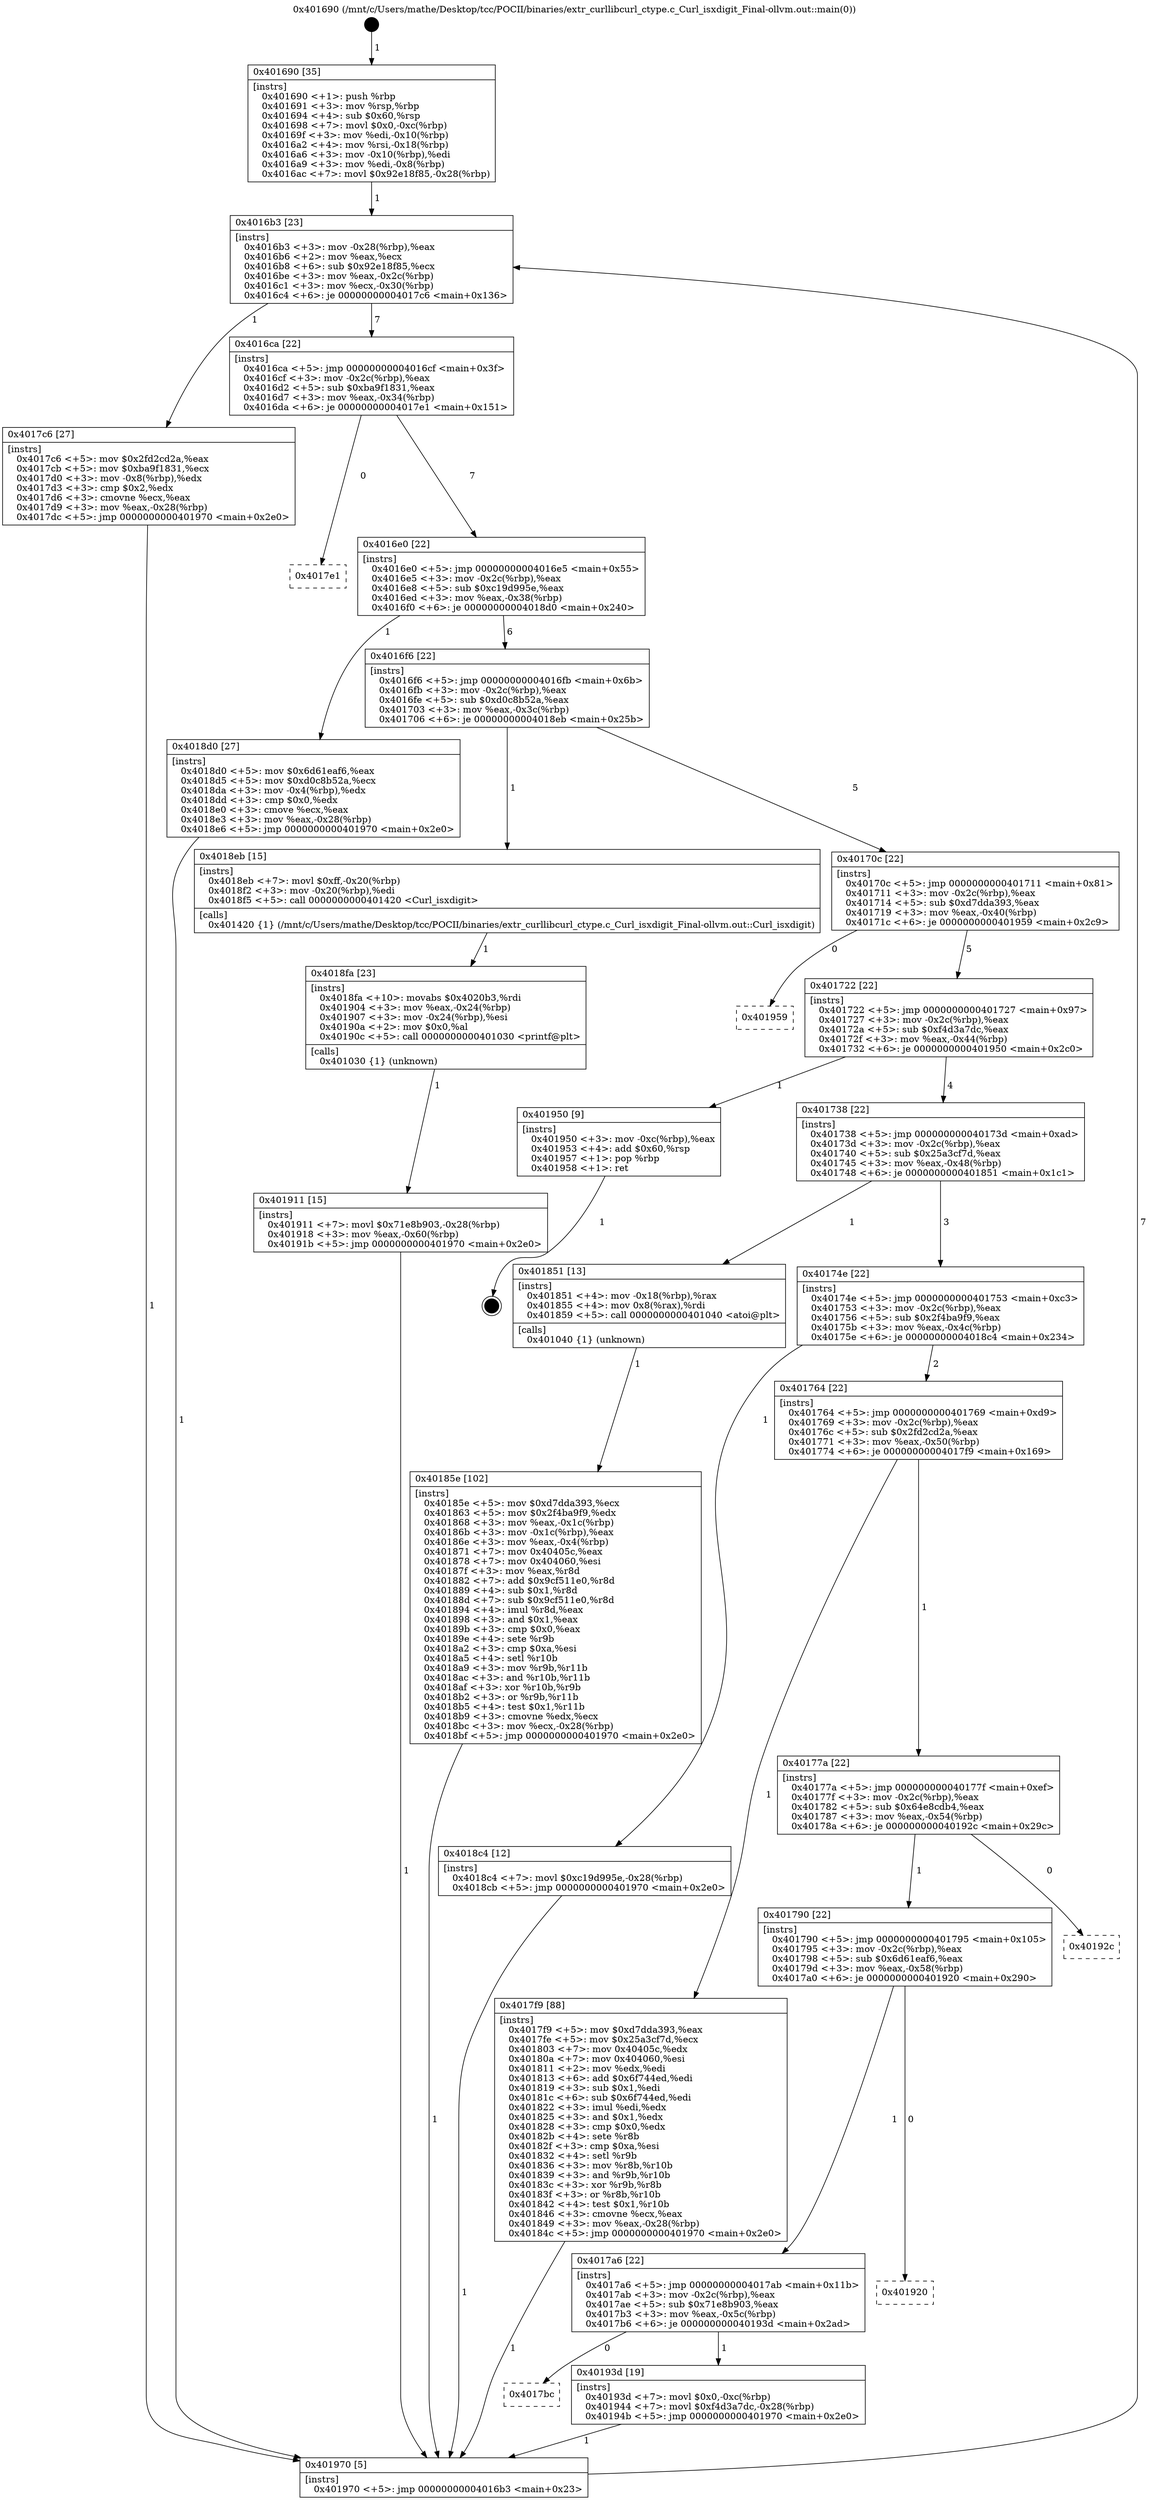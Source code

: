 digraph "0x401690" {
  label = "0x401690 (/mnt/c/Users/mathe/Desktop/tcc/POCII/binaries/extr_curllibcurl_ctype.c_Curl_isxdigit_Final-ollvm.out::main(0))"
  labelloc = "t"
  node[shape=record]

  Entry [label="",width=0.3,height=0.3,shape=circle,fillcolor=black,style=filled]
  "0x4016b3" [label="{
     0x4016b3 [23]\l
     | [instrs]\l
     &nbsp;&nbsp;0x4016b3 \<+3\>: mov -0x28(%rbp),%eax\l
     &nbsp;&nbsp;0x4016b6 \<+2\>: mov %eax,%ecx\l
     &nbsp;&nbsp;0x4016b8 \<+6\>: sub $0x92e18f85,%ecx\l
     &nbsp;&nbsp;0x4016be \<+3\>: mov %eax,-0x2c(%rbp)\l
     &nbsp;&nbsp;0x4016c1 \<+3\>: mov %ecx,-0x30(%rbp)\l
     &nbsp;&nbsp;0x4016c4 \<+6\>: je 00000000004017c6 \<main+0x136\>\l
  }"]
  "0x4017c6" [label="{
     0x4017c6 [27]\l
     | [instrs]\l
     &nbsp;&nbsp;0x4017c6 \<+5\>: mov $0x2fd2cd2a,%eax\l
     &nbsp;&nbsp;0x4017cb \<+5\>: mov $0xba9f1831,%ecx\l
     &nbsp;&nbsp;0x4017d0 \<+3\>: mov -0x8(%rbp),%edx\l
     &nbsp;&nbsp;0x4017d3 \<+3\>: cmp $0x2,%edx\l
     &nbsp;&nbsp;0x4017d6 \<+3\>: cmovne %ecx,%eax\l
     &nbsp;&nbsp;0x4017d9 \<+3\>: mov %eax,-0x28(%rbp)\l
     &nbsp;&nbsp;0x4017dc \<+5\>: jmp 0000000000401970 \<main+0x2e0\>\l
  }"]
  "0x4016ca" [label="{
     0x4016ca [22]\l
     | [instrs]\l
     &nbsp;&nbsp;0x4016ca \<+5\>: jmp 00000000004016cf \<main+0x3f\>\l
     &nbsp;&nbsp;0x4016cf \<+3\>: mov -0x2c(%rbp),%eax\l
     &nbsp;&nbsp;0x4016d2 \<+5\>: sub $0xba9f1831,%eax\l
     &nbsp;&nbsp;0x4016d7 \<+3\>: mov %eax,-0x34(%rbp)\l
     &nbsp;&nbsp;0x4016da \<+6\>: je 00000000004017e1 \<main+0x151\>\l
  }"]
  "0x401970" [label="{
     0x401970 [5]\l
     | [instrs]\l
     &nbsp;&nbsp;0x401970 \<+5\>: jmp 00000000004016b3 \<main+0x23\>\l
  }"]
  "0x401690" [label="{
     0x401690 [35]\l
     | [instrs]\l
     &nbsp;&nbsp;0x401690 \<+1\>: push %rbp\l
     &nbsp;&nbsp;0x401691 \<+3\>: mov %rsp,%rbp\l
     &nbsp;&nbsp;0x401694 \<+4\>: sub $0x60,%rsp\l
     &nbsp;&nbsp;0x401698 \<+7\>: movl $0x0,-0xc(%rbp)\l
     &nbsp;&nbsp;0x40169f \<+3\>: mov %edi,-0x10(%rbp)\l
     &nbsp;&nbsp;0x4016a2 \<+4\>: mov %rsi,-0x18(%rbp)\l
     &nbsp;&nbsp;0x4016a6 \<+3\>: mov -0x10(%rbp),%edi\l
     &nbsp;&nbsp;0x4016a9 \<+3\>: mov %edi,-0x8(%rbp)\l
     &nbsp;&nbsp;0x4016ac \<+7\>: movl $0x92e18f85,-0x28(%rbp)\l
  }"]
  Exit [label="",width=0.3,height=0.3,shape=circle,fillcolor=black,style=filled,peripheries=2]
  "0x4017e1" [label="{
     0x4017e1\l
  }", style=dashed]
  "0x4016e0" [label="{
     0x4016e0 [22]\l
     | [instrs]\l
     &nbsp;&nbsp;0x4016e0 \<+5\>: jmp 00000000004016e5 \<main+0x55\>\l
     &nbsp;&nbsp;0x4016e5 \<+3\>: mov -0x2c(%rbp),%eax\l
     &nbsp;&nbsp;0x4016e8 \<+5\>: sub $0xc19d995e,%eax\l
     &nbsp;&nbsp;0x4016ed \<+3\>: mov %eax,-0x38(%rbp)\l
     &nbsp;&nbsp;0x4016f0 \<+6\>: je 00000000004018d0 \<main+0x240\>\l
  }"]
  "0x4017bc" [label="{
     0x4017bc\l
  }", style=dashed]
  "0x4018d0" [label="{
     0x4018d0 [27]\l
     | [instrs]\l
     &nbsp;&nbsp;0x4018d0 \<+5\>: mov $0x6d61eaf6,%eax\l
     &nbsp;&nbsp;0x4018d5 \<+5\>: mov $0xd0c8b52a,%ecx\l
     &nbsp;&nbsp;0x4018da \<+3\>: mov -0x4(%rbp),%edx\l
     &nbsp;&nbsp;0x4018dd \<+3\>: cmp $0x0,%edx\l
     &nbsp;&nbsp;0x4018e0 \<+3\>: cmove %ecx,%eax\l
     &nbsp;&nbsp;0x4018e3 \<+3\>: mov %eax,-0x28(%rbp)\l
     &nbsp;&nbsp;0x4018e6 \<+5\>: jmp 0000000000401970 \<main+0x2e0\>\l
  }"]
  "0x4016f6" [label="{
     0x4016f6 [22]\l
     | [instrs]\l
     &nbsp;&nbsp;0x4016f6 \<+5\>: jmp 00000000004016fb \<main+0x6b\>\l
     &nbsp;&nbsp;0x4016fb \<+3\>: mov -0x2c(%rbp),%eax\l
     &nbsp;&nbsp;0x4016fe \<+5\>: sub $0xd0c8b52a,%eax\l
     &nbsp;&nbsp;0x401703 \<+3\>: mov %eax,-0x3c(%rbp)\l
     &nbsp;&nbsp;0x401706 \<+6\>: je 00000000004018eb \<main+0x25b\>\l
  }"]
  "0x40193d" [label="{
     0x40193d [19]\l
     | [instrs]\l
     &nbsp;&nbsp;0x40193d \<+7\>: movl $0x0,-0xc(%rbp)\l
     &nbsp;&nbsp;0x401944 \<+7\>: movl $0xf4d3a7dc,-0x28(%rbp)\l
     &nbsp;&nbsp;0x40194b \<+5\>: jmp 0000000000401970 \<main+0x2e0\>\l
  }"]
  "0x4018eb" [label="{
     0x4018eb [15]\l
     | [instrs]\l
     &nbsp;&nbsp;0x4018eb \<+7\>: movl $0xff,-0x20(%rbp)\l
     &nbsp;&nbsp;0x4018f2 \<+3\>: mov -0x20(%rbp),%edi\l
     &nbsp;&nbsp;0x4018f5 \<+5\>: call 0000000000401420 \<Curl_isxdigit\>\l
     | [calls]\l
     &nbsp;&nbsp;0x401420 \{1\} (/mnt/c/Users/mathe/Desktop/tcc/POCII/binaries/extr_curllibcurl_ctype.c_Curl_isxdigit_Final-ollvm.out::Curl_isxdigit)\l
  }"]
  "0x40170c" [label="{
     0x40170c [22]\l
     | [instrs]\l
     &nbsp;&nbsp;0x40170c \<+5\>: jmp 0000000000401711 \<main+0x81\>\l
     &nbsp;&nbsp;0x401711 \<+3\>: mov -0x2c(%rbp),%eax\l
     &nbsp;&nbsp;0x401714 \<+5\>: sub $0xd7dda393,%eax\l
     &nbsp;&nbsp;0x401719 \<+3\>: mov %eax,-0x40(%rbp)\l
     &nbsp;&nbsp;0x40171c \<+6\>: je 0000000000401959 \<main+0x2c9\>\l
  }"]
  "0x4017a6" [label="{
     0x4017a6 [22]\l
     | [instrs]\l
     &nbsp;&nbsp;0x4017a6 \<+5\>: jmp 00000000004017ab \<main+0x11b\>\l
     &nbsp;&nbsp;0x4017ab \<+3\>: mov -0x2c(%rbp),%eax\l
     &nbsp;&nbsp;0x4017ae \<+5\>: sub $0x71e8b903,%eax\l
     &nbsp;&nbsp;0x4017b3 \<+3\>: mov %eax,-0x5c(%rbp)\l
     &nbsp;&nbsp;0x4017b6 \<+6\>: je 000000000040193d \<main+0x2ad\>\l
  }"]
  "0x401959" [label="{
     0x401959\l
  }", style=dashed]
  "0x401722" [label="{
     0x401722 [22]\l
     | [instrs]\l
     &nbsp;&nbsp;0x401722 \<+5\>: jmp 0000000000401727 \<main+0x97\>\l
     &nbsp;&nbsp;0x401727 \<+3\>: mov -0x2c(%rbp),%eax\l
     &nbsp;&nbsp;0x40172a \<+5\>: sub $0xf4d3a7dc,%eax\l
     &nbsp;&nbsp;0x40172f \<+3\>: mov %eax,-0x44(%rbp)\l
     &nbsp;&nbsp;0x401732 \<+6\>: je 0000000000401950 \<main+0x2c0\>\l
  }"]
  "0x401920" [label="{
     0x401920\l
  }", style=dashed]
  "0x401950" [label="{
     0x401950 [9]\l
     | [instrs]\l
     &nbsp;&nbsp;0x401950 \<+3\>: mov -0xc(%rbp),%eax\l
     &nbsp;&nbsp;0x401953 \<+4\>: add $0x60,%rsp\l
     &nbsp;&nbsp;0x401957 \<+1\>: pop %rbp\l
     &nbsp;&nbsp;0x401958 \<+1\>: ret\l
  }"]
  "0x401738" [label="{
     0x401738 [22]\l
     | [instrs]\l
     &nbsp;&nbsp;0x401738 \<+5\>: jmp 000000000040173d \<main+0xad\>\l
     &nbsp;&nbsp;0x40173d \<+3\>: mov -0x2c(%rbp),%eax\l
     &nbsp;&nbsp;0x401740 \<+5\>: sub $0x25a3cf7d,%eax\l
     &nbsp;&nbsp;0x401745 \<+3\>: mov %eax,-0x48(%rbp)\l
     &nbsp;&nbsp;0x401748 \<+6\>: je 0000000000401851 \<main+0x1c1\>\l
  }"]
  "0x401790" [label="{
     0x401790 [22]\l
     | [instrs]\l
     &nbsp;&nbsp;0x401790 \<+5\>: jmp 0000000000401795 \<main+0x105\>\l
     &nbsp;&nbsp;0x401795 \<+3\>: mov -0x2c(%rbp),%eax\l
     &nbsp;&nbsp;0x401798 \<+5\>: sub $0x6d61eaf6,%eax\l
     &nbsp;&nbsp;0x40179d \<+3\>: mov %eax,-0x58(%rbp)\l
     &nbsp;&nbsp;0x4017a0 \<+6\>: je 0000000000401920 \<main+0x290\>\l
  }"]
  "0x401851" [label="{
     0x401851 [13]\l
     | [instrs]\l
     &nbsp;&nbsp;0x401851 \<+4\>: mov -0x18(%rbp),%rax\l
     &nbsp;&nbsp;0x401855 \<+4\>: mov 0x8(%rax),%rdi\l
     &nbsp;&nbsp;0x401859 \<+5\>: call 0000000000401040 \<atoi@plt\>\l
     | [calls]\l
     &nbsp;&nbsp;0x401040 \{1\} (unknown)\l
  }"]
  "0x40174e" [label="{
     0x40174e [22]\l
     | [instrs]\l
     &nbsp;&nbsp;0x40174e \<+5\>: jmp 0000000000401753 \<main+0xc3\>\l
     &nbsp;&nbsp;0x401753 \<+3\>: mov -0x2c(%rbp),%eax\l
     &nbsp;&nbsp;0x401756 \<+5\>: sub $0x2f4ba9f9,%eax\l
     &nbsp;&nbsp;0x40175b \<+3\>: mov %eax,-0x4c(%rbp)\l
     &nbsp;&nbsp;0x40175e \<+6\>: je 00000000004018c4 \<main+0x234\>\l
  }"]
  "0x40192c" [label="{
     0x40192c\l
  }", style=dashed]
  "0x4018c4" [label="{
     0x4018c4 [12]\l
     | [instrs]\l
     &nbsp;&nbsp;0x4018c4 \<+7\>: movl $0xc19d995e,-0x28(%rbp)\l
     &nbsp;&nbsp;0x4018cb \<+5\>: jmp 0000000000401970 \<main+0x2e0\>\l
  }"]
  "0x401764" [label="{
     0x401764 [22]\l
     | [instrs]\l
     &nbsp;&nbsp;0x401764 \<+5\>: jmp 0000000000401769 \<main+0xd9\>\l
     &nbsp;&nbsp;0x401769 \<+3\>: mov -0x2c(%rbp),%eax\l
     &nbsp;&nbsp;0x40176c \<+5\>: sub $0x2fd2cd2a,%eax\l
     &nbsp;&nbsp;0x401771 \<+3\>: mov %eax,-0x50(%rbp)\l
     &nbsp;&nbsp;0x401774 \<+6\>: je 00000000004017f9 \<main+0x169\>\l
  }"]
  "0x401911" [label="{
     0x401911 [15]\l
     | [instrs]\l
     &nbsp;&nbsp;0x401911 \<+7\>: movl $0x71e8b903,-0x28(%rbp)\l
     &nbsp;&nbsp;0x401918 \<+3\>: mov %eax,-0x60(%rbp)\l
     &nbsp;&nbsp;0x40191b \<+5\>: jmp 0000000000401970 \<main+0x2e0\>\l
  }"]
  "0x4017f9" [label="{
     0x4017f9 [88]\l
     | [instrs]\l
     &nbsp;&nbsp;0x4017f9 \<+5\>: mov $0xd7dda393,%eax\l
     &nbsp;&nbsp;0x4017fe \<+5\>: mov $0x25a3cf7d,%ecx\l
     &nbsp;&nbsp;0x401803 \<+7\>: mov 0x40405c,%edx\l
     &nbsp;&nbsp;0x40180a \<+7\>: mov 0x404060,%esi\l
     &nbsp;&nbsp;0x401811 \<+2\>: mov %edx,%edi\l
     &nbsp;&nbsp;0x401813 \<+6\>: add $0x6f744ed,%edi\l
     &nbsp;&nbsp;0x401819 \<+3\>: sub $0x1,%edi\l
     &nbsp;&nbsp;0x40181c \<+6\>: sub $0x6f744ed,%edi\l
     &nbsp;&nbsp;0x401822 \<+3\>: imul %edi,%edx\l
     &nbsp;&nbsp;0x401825 \<+3\>: and $0x1,%edx\l
     &nbsp;&nbsp;0x401828 \<+3\>: cmp $0x0,%edx\l
     &nbsp;&nbsp;0x40182b \<+4\>: sete %r8b\l
     &nbsp;&nbsp;0x40182f \<+3\>: cmp $0xa,%esi\l
     &nbsp;&nbsp;0x401832 \<+4\>: setl %r9b\l
     &nbsp;&nbsp;0x401836 \<+3\>: mov %r8b,%r10b\l
     &nbsp;&nbsp;0x401839 \<+3\>: and %r9b,%r10b\l
     &nbsp;&nbsp;0x40183c \<+3\>: xor %r9b,%r8b\l
     &nbsp;&nbsp;0x40183f \<+3\>: or %r8b,%r10b\l
     &nbsp;&nbsp;0x401842 \<+4\>: test $0x1,%r10b\l
     &nbsp;&nbsp;0x401846 \<+3\>: cmovne %ecx,%eax\l
     &nbsp;&nbsp;0x401849 \<+3\>: mov %eax,-0x28(%rbp)\l
     &nbsp;&nbsp;0x40184c \<+5\>: jmp 0000000000401970 \<main+0x2e0\>\l
  }"]
  "0x40177a" [label="{
     0x40177a [22]\l
     | [instrs]\l
     &nbsp;&nbsp;0x40177a \<+5\>: jmp 000000000040177f \<main+0xef\>\l
     &nbsp;&nbsp;0x40177f \<+3\>: mov -0x2c(%rbp),%eax\l
     &nbsp;&nbsp;0x401782 \<+5\>: sub $0x64e8cdb4,%eax\l
     &nbsp;&nbsp;0x401787 \<+3\>: mov %eax,-0x54(%rbp)\l
     &nbsp;&nbsp;0x40178a \<+6\>: je 000000000040192c \<main+0x29c\>\l
  }"]
  "0x40185e" [label="{
     0x40185e [102]\l
     | [instrs]\l
     &nbsp;&nbsp;0x40185e \<+5\>: mov $0xd7dda393,%ecx\l
     &nbsp;&nbsp;0x401863 \<+5\>: mov $0x2f4ba9f9,%edx\l
     &nbsp;&nbsp;0x401868 \<+3\>: mov %eax,-0x1c(%rbp)\l
     &nbsp;&nbsp;0x40186b \<+3\>: mov -0x1c(%rbp),%eax\l
     &nbsp;&nbsp;0x40186e \<+3\>: mov %eax,-0x4(%rbp)\l
     &nbsp;&nbsp;0x401871 \<+7\>: mov 0x40405c,%eax\l
     &nbsp;&nbsp;0x401878 \<+7\>: mov 0x404060,%esi\l
     &nbsp;&nbsp;0x40187f \<+3\>: mov %eax,%r8d\l
     &nbsp;&nbsp;0x401882 \<+7\>: add $0x9cf511e0,%r8d\l
     &nbsp;&nbsp;0x401889 \<+4\>: sub $0x1,%r8d\l
     &nbsp;&nbsp;0x40188d \<+7\>: sub $0x9cf511e0,%r8d\l
     &nbsp;&nbsp;0x401894 \<+4\>: imul %r8d,%eax\l
     &nbsp;&nbsp;0x401898 \<+3\>: and $0x1,%eax\l
     &nbsp;&nbsp;0x40189b \<+3\>: cmp $0x0,%eax\l
     &nbsp;&nbsp;0x40189e \<+4\>: sete %r9b\l
     &nbsp;&nbsp;0x4018a2 \<+3\>: cmp $0xa,%esi\l
     &nbsp;&nbsp;0x4018a5 \<+4\>: setl %r10b\l
     &nbsp;&nbsp;0x4018a9 \<+3\>: mov %r9b,%r11b\l
     &nbsp;&nbsp;0x4018ac \<+3\>: and %r10b,%r11b\l
     &nbsp;&nbsp;0x4018af \<+3\>: xor %r10b,%r9b\l
     &nbsp;&nbsp;0x4018b2 \<+3\>: or %r9b,%r11b\l
     &nbsp;&nbsp;0x4018b5 \<+4\>: test $0x1,%r11b\l
     &nbsp;&nbsp;0x4018b9 \<+3\>: cmovne %edx,%ecx\l
     &nbsp;&nbsp;0x4018bc \<+3\>: mov %ecx,-0x28(%rbp)\l
     &nbsp;&nbsp;0x4018bf \<+5\>: jmp 0000000000401970 \<main+0x2e0\>\l
  }"]
  "0x4018fa" [label="{
     0x4018fa [23]\l
     | [instrs]\l
     &nbsp;&nbsp;0x4018fa \<+10\>: movabs $0x4020b3,%rdi\l
     &nbsp;&nbsp;0x401904 \<+3\>: mov %eax,-0x24(%rbp)\l
     &nbsp;&nbsp;0x401907 \<+3\>: mov -0x24(%rbp),%esi\l
     &nbsp;&nbsp;0x40190a \<+2\>: mov $0x0,%al\l
     &nbsp;&nbsp;0x40190c \<+5\>: call 0000000000401030 \<printf@plt\>\l
     | [calls]\l
     &nbsp;&nbsp;0x401030 \{1\} (unknown)\l
  }"]
  Entry -> "0x401690" [label=" 1"]
  "0x4016b3" -> "0x4017c6" [label=" 1"]
  "0x4016b3" -> "0x4016ca" [label=" 7"]
  "0x4017c6" -> "0x401970" [label=" 1"]
  "0x401690" -> "0x4016b3" [label=" 1"]
  "0x401970" -> "0x4016b3" [label=" 7"]
  "0x401950" -> Exit [label=" 1"]
  "0x4016ca" -> "0x4017e1" [label=" 0"]
  "0x4016ca" -> "0x4016e0" [label=" 7"]
  "0x40193d" -> "0x401970" [label=" 1"]
  "0x4016e0" -> "0x4018d0" [label=" 1"]
  "0x4016e0" -> "0x4016f6" [label=" 6"]
  "0x4017a6" -> "0x4017bc" [label=" 0"]
  "0x4016f6" -> "0x4018eb" [label=" 1"]
  "0x4016f6" -> "0x40170c" [label=" 5"]
  "0x4017a6" -> "0x40193d" [label=" 1"]
  "0x40170c" -> "0x401959" [label=" 0"]
  "0x40170c" -> "0x401722" [label=" 5"]
  "0x401790" -> "0x4017a6" [label=" 1"]
  "0x401722" -> "0x401950" [label=" 1"]
  "0x401722" -> "0x401738" [label=" 4"]
  "0x401790" -> "0x401920" [label=" 0"]
  "0x401738" -> "0x401851" [label=" 1"]
  "0x401738" -> "0x40174e" [label=" 3"]
  "0x40177a" -> "0x401790" [label=" 1"]
  "0x40174e" -> "0x4018c4" [label=" 1"]
  "0x40174e" -> "0x401764" [label=" 2"]
  "0x40177a" -> "0x40192c" [label=" 0"]
  "0x401764" -> "0x4017f9" [label=" 1"]
  "0x401764" -> "0x40177a" [label=" 1"]
  "0x4017f9" -> "0x401970" [label=" 1"]
  "0x401851" -> "0x40185e" [label=" 1"]
  "0x40185e" -> "0x401970" [label=" 1"]
  "0x4018c4" -> "0x401970" [label=" 1"]
  "0x4018d0" -> "0x401970" [label=" 1"]
  "0x4018eb" -> "0x4018fa" [label=" 1"]
  "0x4018fa" -> "0x401911" [label=" 1"]
  "0x401911" -> "0x401970" [label=" 1"]
}
